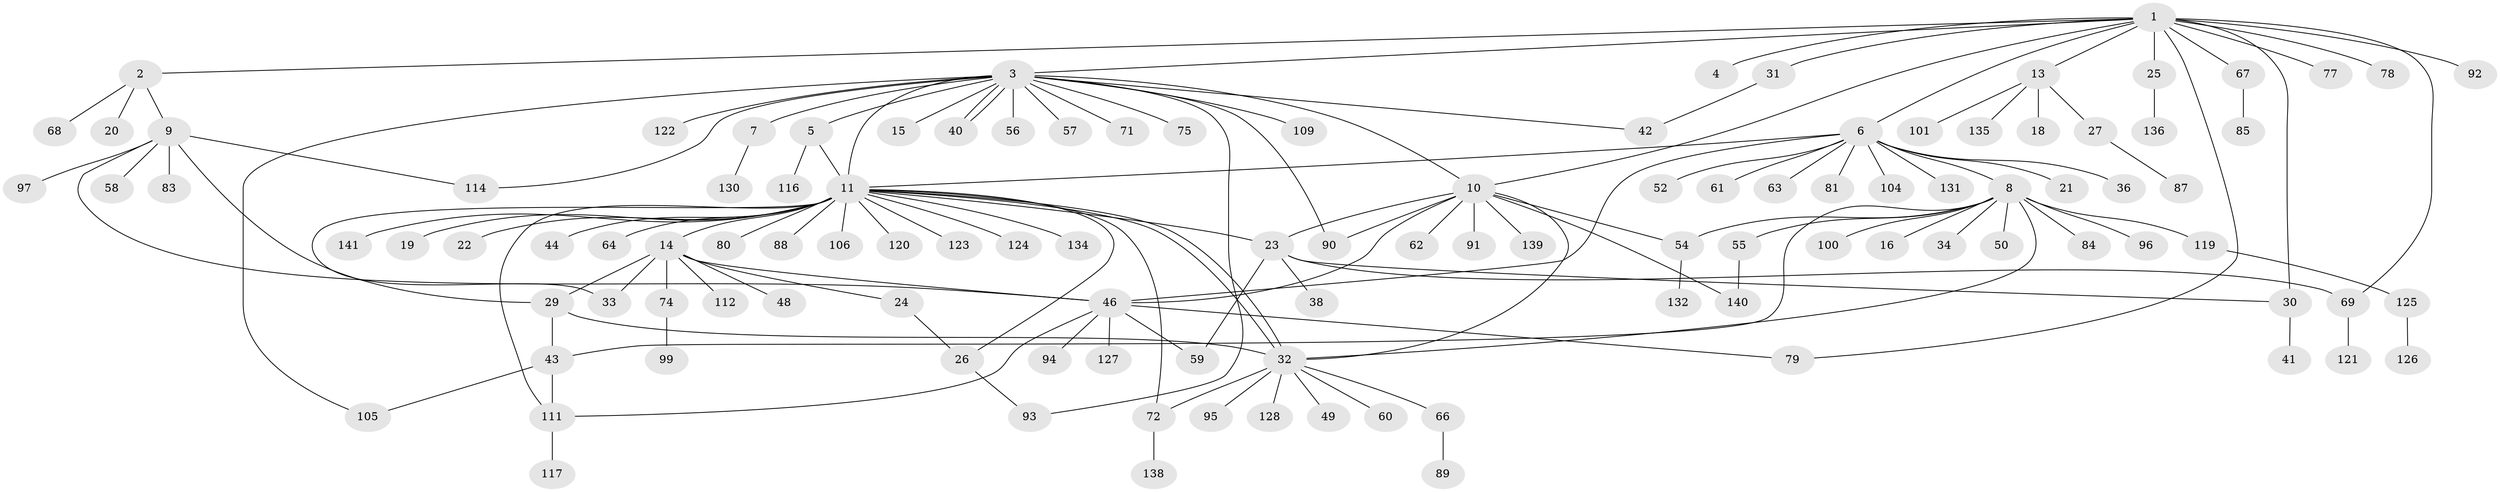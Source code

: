 // original degree distribution, {16: 0.0070921985815602835, 5: 0.014184397163120567, 20: 0.0070921985815602835, 1: 0.5531914893617021, 3: 0.04964539007092199, 13: 0.0070921985815602835, 2: 0.2553191489361702, 10: 0.014184397163120567, 8: 0.0070921985815602835, 11: 0.014184397163120567, 21: 0.0070921985815602835, 4: 0.0425531914893617, 6: 0.014184397163120567, 7: 0.0070921985815602835}
// Generated by graph-tools (version 1.1) at 2025/11/02/27/25 16:11:14]
// undirected, 113 vertices, 142 edges
graph export_dot {
graph [start="1"]
  node [color=gray90,style=filled];
  1 [super="+28"];
  2 [super="+118"];
  3 [super="+47"];
  4;
  5 [super="+110"];
  6 [super="+51"];
  7;
  8 [super="+17"];
  9 [super="+12"];
  10 [super="+107"];
  11 [super="+35"];
  13 [super="+73"];
  14 [super="+37"];
  15 [super="+39"];
  16 [super="+53"];
  18;
  19 [super="+45"];
  20;
  21;
  22;
  23;
  24;
  25;
  26 [super="+115"];
  27;
  29;
  30 [super="+65"];
  31 [super="+76"];
  32 [super="+98"];
  33;
  34;
  36;
  38;
  40;
  41;
  42;
  43 [super="+82"];
  44;
  46 [super="+137"];
  48 [super="+70"];
  49;
  50;
  52;
  54 [super="+86"];
  55;
  56;
  57;
  58;
  59 [super="+102"];
  60;
  61;
  62;
  63;
  64;
  66;
  67;
  68;
  69;
  71;
  72 [super="+103"];
  74;
  75;
  77;
  78;
  79 [super="+113"];
  80;
  81;
  83;
  84;
  85;
  87 [super="+108"];
  88;
  89;
  90 [super="+129"];
  91;
  92;
  93;
  94;
  95;
  96;
  97;
  99;
  100;
  101;
  104;
  105;
  106;
  109;
  111 [super="+133"];
  112;
  114;
  116;
  117;
  119;
  120;
  121;
  122;
  123;
  124;
  125;
  126;
  127;
  128;
  130;
  131;
  132;
  134;
  135;
  136;
  138;
  139;
  140;
  141;
  1 -- 2;
  1 -- 3;
  1 -- 4;
  1 -- 6;
  1 -- 10;
  1 -- 13;
  1 -- 25;
  1 -- 30;
  1 -- 31;
  1 -- 67;
  1 -- 69;
  1 -- 77;
  1 -- 78;
  1 -- 79;
  1 -- 92;
  2 -- 9;
  2 -- 20;
  2 -- 68;
  3 -- 5;
  3 -- 7;
  3 -- 10;
  3 -- 11;
  3 -- 15;
  3 -- 40;
  3 -- 40;
  3 -- 42;
  3 -- 56;
  3 -- 57;
  3 -- 71;
  3 -- 75;
  3 -- 93;
  3 -- 105;
  3 -- 109;
  3 -- 114;
  3 -- 122;
  3 -- 90;
  5 -- 11;
  5 -- 116;
  6 -- 8;
  6 -- 11;
  6 -- 21;
  6 -- 36;
  6 -- 52;
  6 -- 61;
  6 -- 63;
  6 -- 81;
  6 -- 104;
  6 -- 131;
  6 -- 46;
  7 -- 130;
  8 -- 16;
  8 -- 43;
  8 -- 50;
  8 -- 55;
  8 -- 96;
  8 -- 100;
  8 -- 119;
  8 -- 32;
  8 -- 34;
  8 -- 84;
  8 -- 54;
  9 -- 29;
  9 -- 46;
  9 -- 58;
  9 -- 83;
  9 -- 97;
  9 -- 114;
  10 -- 23;
  10 -- 32;
  10 -- 46;
  10 -- 54;
  10 -- 62;
  10 -- 90;
  10 -- 91;
  10 -- 140;
  10 -- 139;
  11 -- 14 [weight=2];
  11 -- 19;
  11 -- 22;
  11 -- 23;
  11 -- 32;
  11 -- 32;
  11 -- 33;
  11 -- 64;
  11 -- 80;
  11 -- 88;
  11 -- 123;
  11 -- 124;
  11 -- 134;
  11 -- 141;
  11 -- 72;
  11 -- 106;
  11 -- 44;
  11 -- 120;
  11 -- 111;
  11 -- 26;
  13 -- 18;
  13 -- 27;
  13 -- 101;
  13 -- 135;
  14 -- 24;
  14 -- 29;
  14 -- 33;
  14 -- 48;
  14 -- 74;
  14 -- 112;
  14 -- 46;
  23 -- 30;
  23 -- 38;
  23 -- 59;
  23 -- 69;
  24 -- 26;
  25 -- 136;
  26 -- 93;
  27 -- 87;
  29 -- 32;
  29 -- 43;
  30 -- 41;
  31 -- 42;
  32 -- 49;
  32 -- 60;
  32 -- 66;
  32 -- 95;
  32 -- 128;
  32 -- 72;
  43 -- 105;
  43 -- 111;
  46 -- 94;
  46 -- 127;
  46 -- 111;
  46 -- 79;
  46 -- 59;
  54 -- 132;
  55 -- 140;
  66 -- 89;
  67 -- 85;
  69 -- 121;
  72 -- 138;
  74 -- 99;
  111 -- 117;
  119 -- 125;
  125 -- 126;
}
